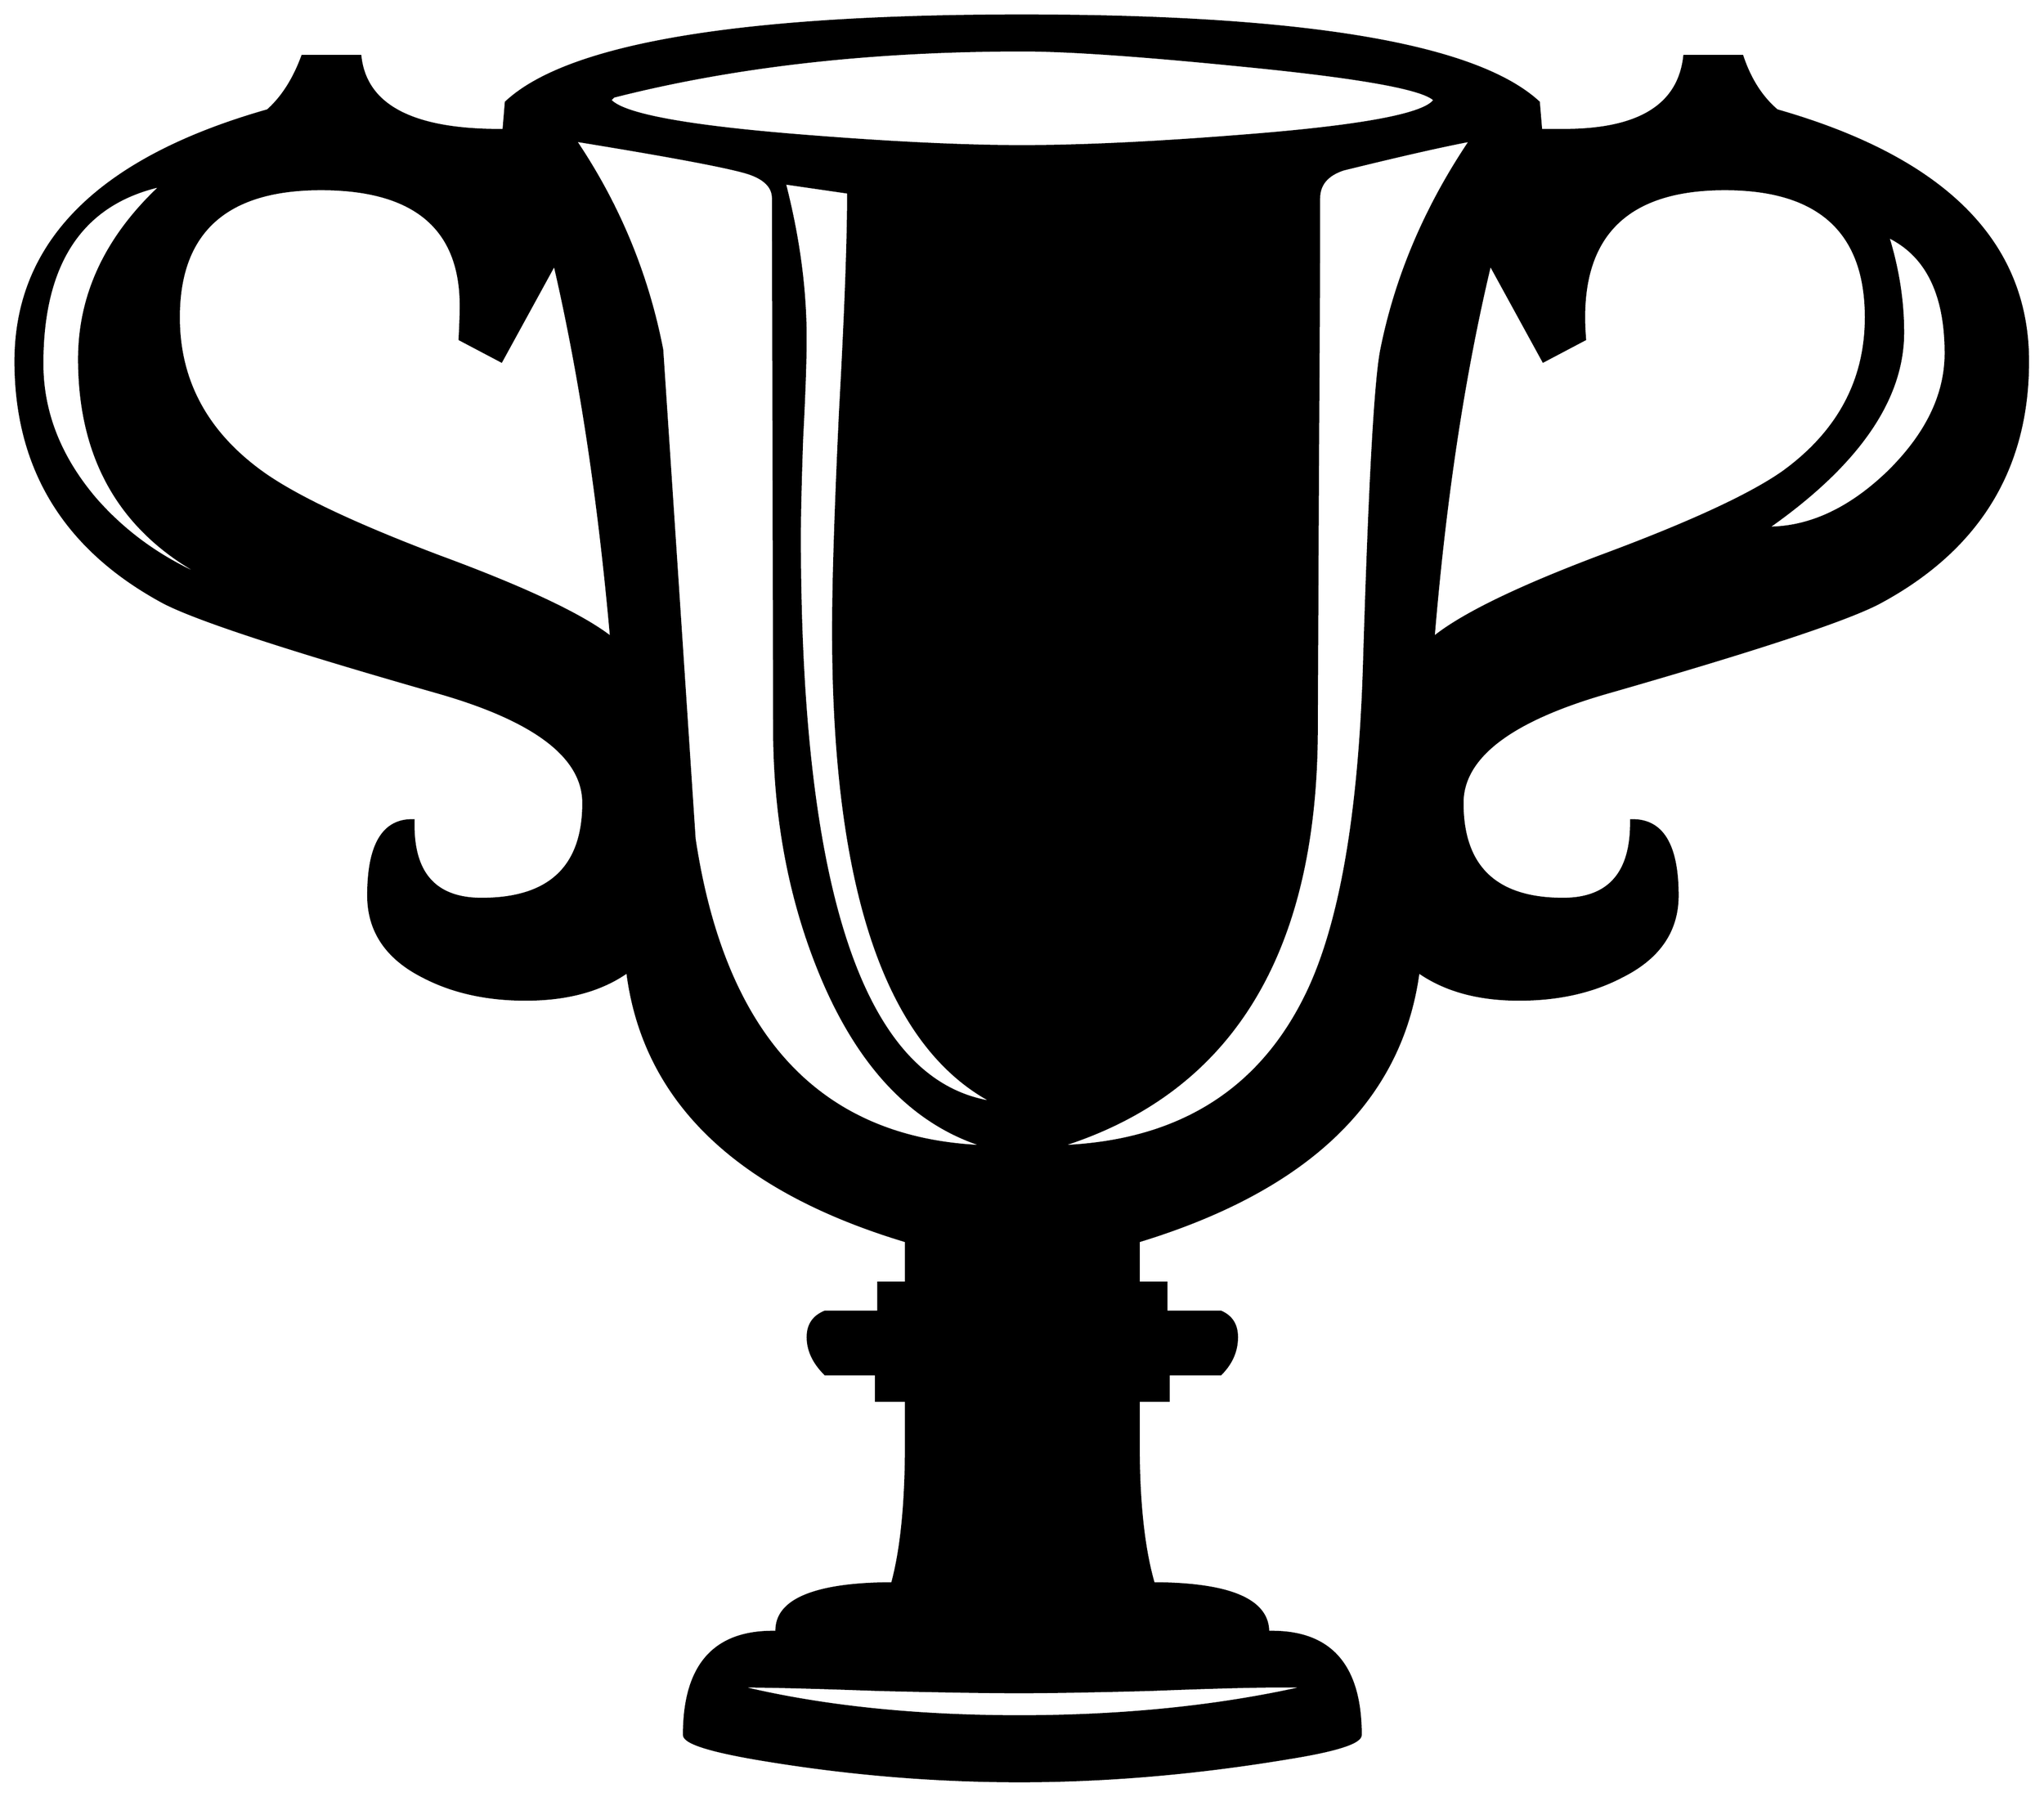 


\begin{tikzpicture}[y=0.80pt, x=0.80pt, yscale=-1.0, xscale=1.0, inner sep=0pt, outer sep=0pt]
\begin{scope}[shift={(100.0,1824.0)},nonzero rule]
  \path[draw=.,fill=.,line width=1.600pt] (1822.0,-1165.0) ..
    controls (1822.0,-1072.333) and (1779.667,-1003.0) ..
    (1695.0,-957.0) .. controls (1668.333,-942.333) and
    (1590.0,-916.333) .. (1460.0,-879.0) .. controls
    (1375.333,-855.0) and (1333.0,-823.0) .. (1333.0,-783.0) ..
    controls (1333.0,-727.667) and (1362.0,-700.0) ..
    (1420.0,-700.0) .. controls (1460.0,-700.0) and
    (1479.667,-722.667) .. (1479.0,-768.0) .. controls
    (1505.667,-768.667) and (1519.0,-747.0) .. (1519.0,-703.0) ..
    controls (1519.0,-672.333) and (1503.0,-649.0) ..
    (1471.0,-633.0) .. controls (1445.667,-619.667) and
    (1416.0,-613.0) .. (1382.0,-613.0) .. controls
    (1346.667,-613.0) and (1317.667,-621.0) .. (1295.0,-637.0) ..
    controls (1280.333,-526.333) and (1199.667,-448.667) ..
    (1053.0,-404.0) -- (1053.0,-368.0) -- (1077.0,-368.0) --
    (1077.0,-343.0) -- (1124.0,-343.0) .. controls
    (1133.333,-339.0) and (1138.0,-331.667) .. (1138.0,-321.0) ..
    controls (1138.0,-309.0) and (1133.333,-298.333) ..
    (1124.0,-289.0) -- (1079.0,-289.0) -- (1079.0,-266.0) --
    (1053.0,-266.0) -- (1053.0,-228.0) .. controls
    (1053.0,-178.0) and (1057.333,-138.0) .. (1066.0,-108.0) ..
    controls (1090.0,-108.0) and (1110.0,-106.0) ..
    (1126.0,-102.0) .. controls (1152.0,-95.333) and
    (1165.0,-83.333) .. (1165.0,-66.0) .. controls (1218.333,-67.333)
    and (1245.0,-37.667) .. (1245.0,23.0) .. controls
    (1245.0,29.667) and (1224.333,36.333) .. (1183.0,43.0) .. controls
    (1103.0,56.333) and (1025.333,63.0) .. (950.0,63.0) .. controls
    (875.333,63.0) and (800.333,56.667) .. (725.0,44.0) .. controls
    (681.667,36.667) and (660.0,29.667) .. (660.0,23.0) .. controls
    (660.0,-37.667) and (686.667,-67.333) .. (740.0,-66.0) .. controls
    (739.333,-83.333) and (752.333,-95.333) .. (779.0,-102.0) ..
    controls (795.0,-106.0) and (815.333,-108.0) .. (840.0,-108.0)
    .. controls (848.0,-137.333) and (852.0,-177.667) ..
    (852.0,-229.0) -- (852.0,-266.0) -- (826.0,-266.0) --
    (826.0,-289.0) -- (782.0,-289.0) .. controls (772.0,-299.0)
    and (767.0,-309.667) .. (767.0,-321.0) .. controls
    (767.0,-331.667) and (772.0,-339.0) .. (782.0,-343.0) --
    (828.0,-343.0) -- (828.0,-368.0) -- (852.0,-368.0) --
    (852.0,-404.0) .. controls (705.333,-448.0) and (625.0,-525.667)
    .. (611.0,-637.0) .. controls (588.333,-621.0) and
    (559.0,-613.0) .. (523.0,-613.0) .. controls (489.0,-613.0)
    and (459.333,-619.667) .. (434.0,-633.0) .. controls
    (402.667,-649.0) and (387.0,-672.333) .. (387.0,-703.0) ..
    controls (387.0,-747.0) and (400.0,-768.667) .. (426.0,-768.0)
    .. controls (424.667,-722.667) and (444.333,-700.0) ..
    (485.0,-700.0) .. controls (543.667,-700.0) and (573.0,-727.667)
    .. (573.0,-783.0) .. controls (573.0,-823.0) and
    (530.667,-855.0) .. (446.0,-879.0) .. controls (315.333,-916.333)
    and (236.333,-942.333) .. (209.0,-957.0) .. controls
    (124.333,-1003.0) and (82.0,-1072.333) .. (82.0,-1165.0) ..
    controls (82.0,-1268.333) and (154.667,-1340.667) ..
    (300.0,-1382.0) .. controls (312.667,-1393.333) and
    (322.667,-1409.0) .. (330.0,-1429.0) -- (380.0,-1429.0) ..
    controls (384.667,-1385.667) and (426.0,-1364.333) ..
    (504.0,-1365.0) -- (506.0,-1389.0) .. controls
    (559.333,-1439.0) and (708.0,-1464.0) .. (952.0,-1464.0) ..
    controls (1196.0,-1464.0) and (1345.0,-1439.0) ..
    (1399.0,-1389.0) -- (1401.0,-1365.0) -- (1421.0,-1365.0) ..
    controls (1485.667,-1365.0) and (1520.333,-1386.333) ..
    (1525.0,-1429.0) -- (1575.0,-1429.0) .. controls
    (1581.667,-1409.0) and (1591.667,-1393.333) .. (1605.0,-1382.0) ..
    controls (1749.667,-1340.667) and (1822.0,-1268.333) ..
    (1822.0,-1165.0) -- cycle(1751.0,-1172.0) .. controls
    (1751.0,-1223.333) and (1734.333,-1257.0) .. (1701.0,-1273.0) ..
    controls (1709.667,-1245.0) and (1714.0,-1217.333) ..
    (1714.0,-1190.0) .. controls (1714.0,-1132.0) and
    (1675.0,-1075.667) .. (1597.0,-1021.0) .. controls
    (1633.0,-1021.0) and (1667.667,-1037.0) .. (1701.0,-1069.0) ..
    controls (1734.333,-1101.667) and (1751.0,-1136.0) ..
    (1751.0,-1172.0) -- cycle(1682.0,-1203.0) .. controls
    (1682.0,-1277.0) and (1641.333,-1314.0) .. (1560.0,-1314.0) ..
    controls (1472.0,-1314.0) and (1431.667,-1270.667) ..
    (1439.0,-1184.0) -- (1403.0,-1165.0) -- (1357.0,-1249.0) ..
    controls (1334.333,-1154.333) and (1318.0,-1046.667) ..
    (1308.0,-926.0) .. controls (1332.667,-946.0) and
    (1381.333,-969.667) .. (1454.0,-997.0) .. controls
    (1529.333,-1025.0) and (1581.333,-1049.0) .. (1610.0,-1069.0) ..
    controls (1658.0,-1103.667) and (1682.0,-1148.333) ..
    (1682.0,-1203.0) -- cycle(1309.0,-1391.0) .. controls
    (1299.667,-1401.0) and (1243.667,-1411.0) .. (1141.0,-1421.0) ..
    controls (1054.333,-1429.667) and (991.667,-1434.0) ..
    (953.0,-1434.0) .. controls (821.667,-1434.0) and
    (703.667,-1420.667) .. (599.0,-1394.0) -- (596.0,-1391.0) ..
    controls (606.667,-1378.333) and (662.667,-1368.0) ..
    (764.0,-1360.0) .. controls (839.333,-1354.0) and
    (902.0,-1351.0) .. (952.0,-1351.0) .. controls
    (1003.333,-1351.0) and (1066.667,-1354.0) .. (1142.0,-1360.0) ..
    controls (1245.333,-1368.0) and (1301.0,-1378.333) ..
    (1309.0,-1391.0) -- cycle(1340.0,-1356.0) .. controls
    (1315.333,-1351.333) and (1278.667,-1343.0) .. (1230.0,-1331.0) ..
    controls (1216.0,-1326.333) and (1209.0,-1318.0) ..
    (1209.0,-1306.0) .. controls (1209.0,-1258.0) and
    (1208.667,-1181.667) .. (1208.0,-1077.0) -- (1207.0,-848.0) ..
    controls (1207.0,-652.667) and (1132.667,-532.0) ..
    (984.0,-486.0) .. controls (1087.333,-489.333) and
    (1159.333,-534.333) .. (1200.0,-621.0) .. controls
    (1228.0,-681.0) and (1244.0,-774.333) .. (1248.0,-901.0) ..
    controls (1252.667,-1057.0) and (1257.667,-1148.333) ..
    (1263.0,-1175.0) .. controls (1275.667,-1238.333) and
    (1301.333,-1298.667) .. (1340.0,-1356.0) -- cycle(928.0,-524.0)
    .. controls (835.333,-572.0) and (789.0,-708.0) ..
    (789.0,-932.0) .. controls (789.0,-974.0) and
    (791.0,-1037.333) .. (795.0,-1122.0) .. controls
    (799.667,-1206.667) and (802.0,-1269.667) .. (802.0,-1311.0) --
    (747.0,-1319.0) .. controls (759.0,-1272.333) and
    (765.0,-1227.667) .. (765.0,-1185.0) .. controls
    (765.0,-1165.667) and (764.0,-1137.0) .. (762.0,-1099.0) ..
    controls (760.667,-1061.0) and (760.0,-1032.333) ..
    (760.0,-1013.0) .. controls (760.0,-702.333) and
    (816.0,-539.333) .. (928.0,-524.0) -- cycle(921.0,-486.0) ..
    controls (859.0,-504.667) and (811.333,-554.333) .. (778.0,-635.0)
    .. controls (751.333,-699.667) and (738.0,-770.667) ..
    (738.0,-848.0) -- (737.0,-1306.0) .. controls
    (737.0,-1316.0) and (729.667,-1323.333) .. (715.0,-1328.0) ..
    controls (697.667,-1333.333) and (648.0,-1342.667) ..
    (566.0,-1356.0) .. controls (603.333,-1300.667) and
    (628.333,-1240.333) .. (641.0,-1175.0) .. controls
    (650.333,-1034.333) and (659.667,-893.333) .. (669.0,-752.0) ..
    controls (695.0,-579.333) and (779.0,-490.667) .. (921.0,-486.0)
    -- cycle(597.0,-926.0) .. controls (586.333,-1046.667) and
    (570.0,-1154.333) .. (548.0,-1249.0) -- (502.0,-1165.0) --
    (466.0,-1184.0) .. controls (466.667,-1196.667) and
    (467.0,-1206.333) .. (467.0,-1213.0) .. controls
    (467.0,-1280.333) and (426.667,-1314.0) .. (346.0,-1314.0) ..
    controls (264.0,-1314.0) and (223.0,-1277.0) ..
    (223.0,-1203.0) .. controls (223.0,-1148.333) and
    (247.0,-1103.667) .. (295.0,-1069.0) .. controls
    (323.667,-1048.333) and (375.0,-1024.0) .. (449.0,-996.0) ..
    controls (523.0,-968.667) and (572.333,-945.333) .. (597.0,-926.0)
    -- cycle(256.0,-974.0) .. controls (176.667,-1012.0) and
    (137.0,-1076.333) .. (137.0,-1167.0) .. controls
    (137.0,-1223.0) and (160.667,-1273.0) .. (208.0,-1317.0) ..
    controls (139.333,-1301.667) and (105.0,-1250.333) ..
    (105.0,-1163.0) .. controls (105.0,-1121.0) and
    (120.333,-1082.0) .. (151.0,-1046.0) .. controls
    (179.0,-1014.0) and (214.0,-990.0) .. (256.0,-974.0) --
    cycle(1200.0,-19.0) -- (1178.0,-19.0) .. controls
    (1152.667,-19.0) and (1114.667,-18.0) .. (1064.0,-16.0) ..
    controls (1013.333,-14.667) and (975.333,-14.0) .. (950.0,-14.0)
    .. controls (922.667,-14.0) and (881.667,-14.667) .. (827.0,-16.0)
    .. controls (772.333,-18.0) and (732.0,-19.0) .. (706.0,-19.0)
    .. controls (776.667,-1.667) and (858.0,7.0) .. (950.0,7.0) ..
    controls (1041.333,7.0) and (1124.667,-1.667) .. (1200.0,-19.0) --
    cycle;
\end{scope}

\end{tikzpicture}


